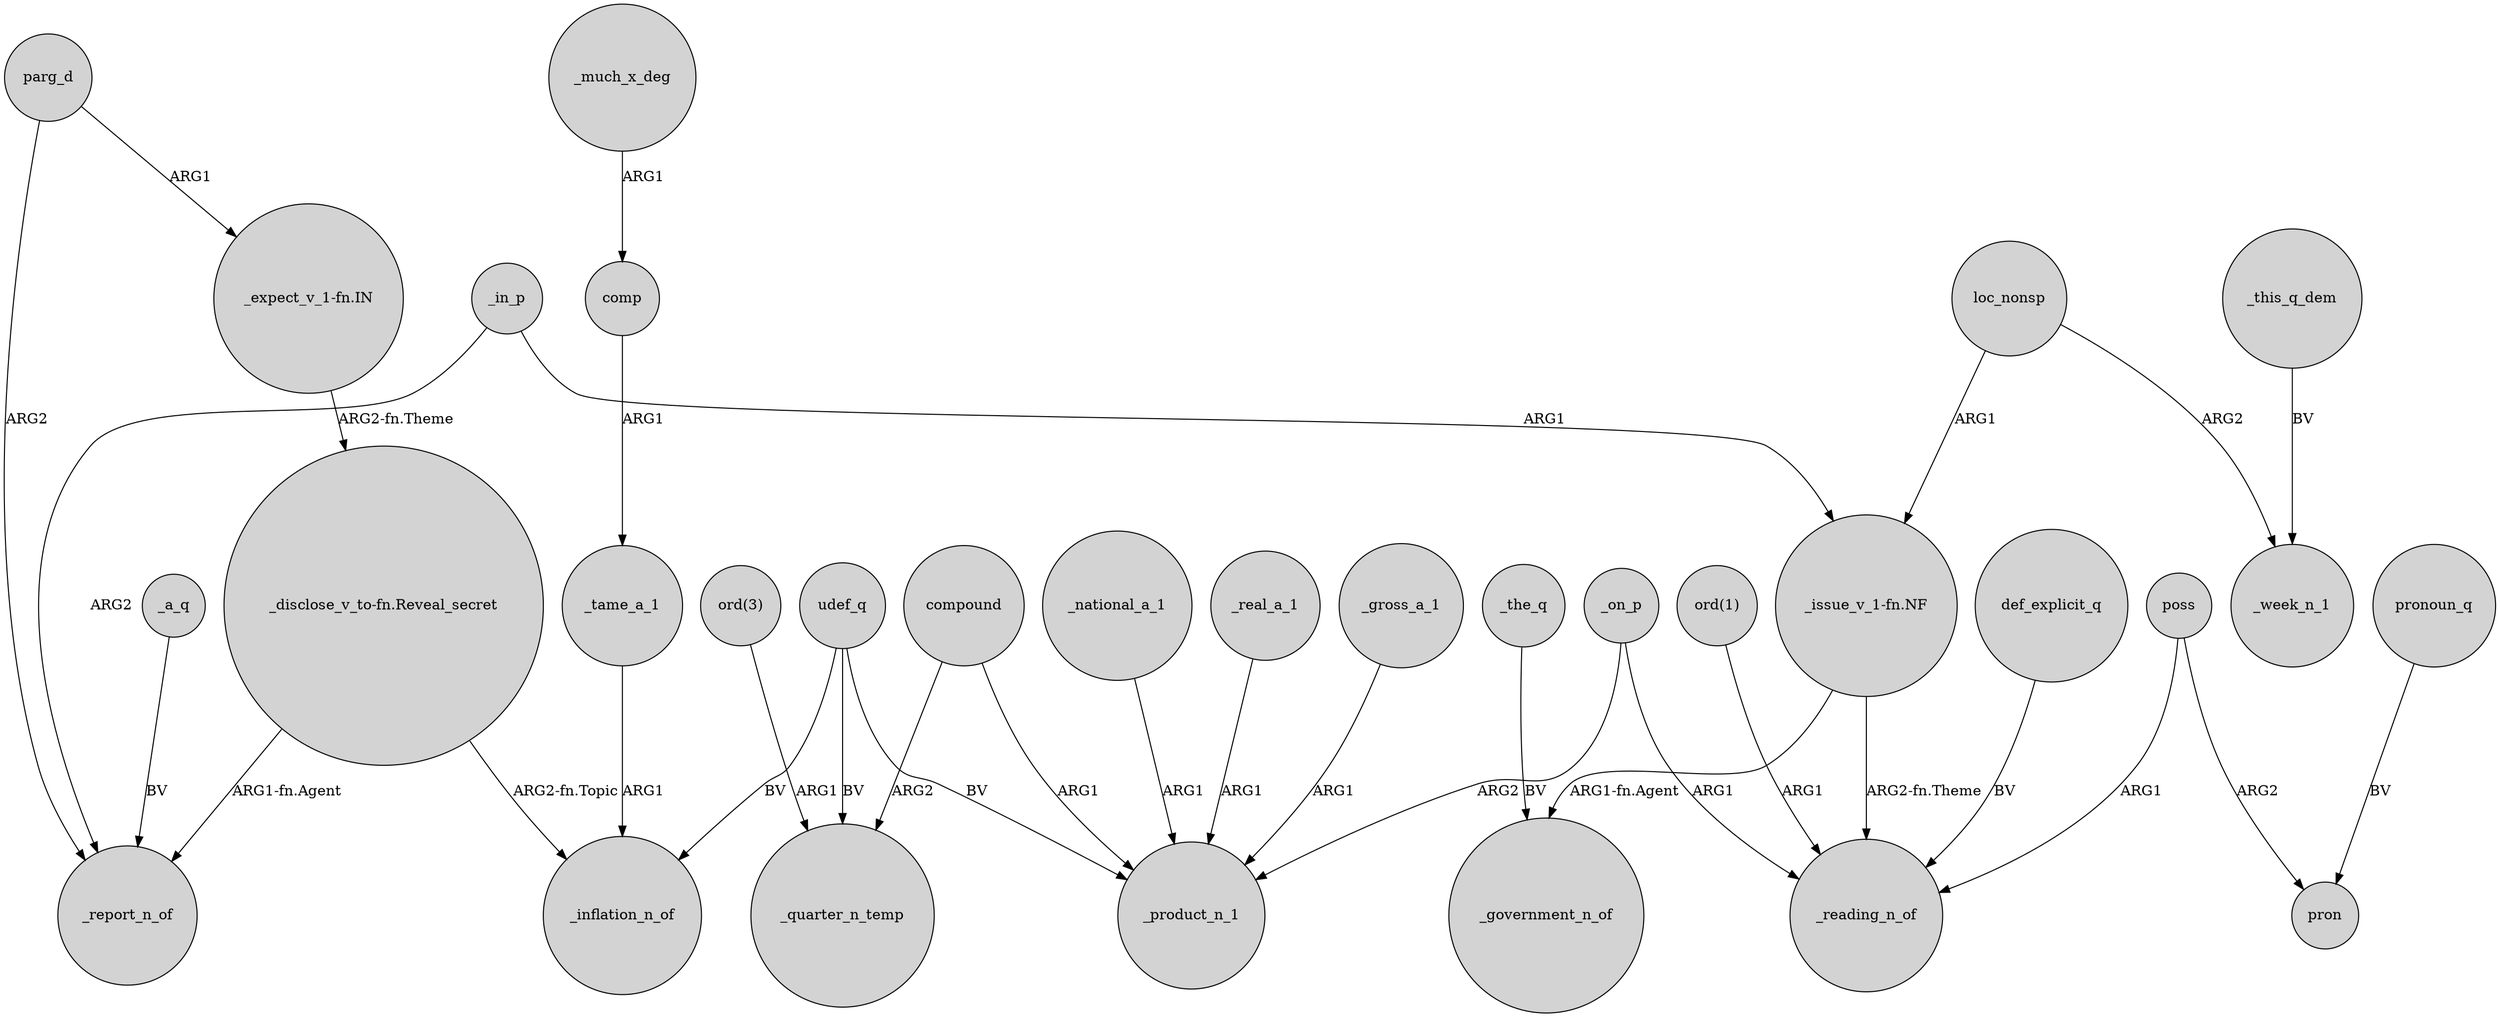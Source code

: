 digraph {
	node [shape=circle style=filled]
	_a_q -> _report_n_of [label=BV]
	loc_nonsp -> "_issue_v_1-fn.NF" [label=ARG1]
	compound -> _product_n_1 [label=ARG1]
	udef_q -> _inflation_n_of [label=BV]
	compound -> _quarter_n_temp [label=ARG2]
	"_disclose_v_to-fn.Reveal_secret" -> _inflation_n_of [label="ARG2-fn.Topic"]
	poss -> pron [label=ARG2]
	_in_p -> _report_n_of [label=ARG2]
	_gross_a_1 -> _product_n_1 [label=ARG1]
	"_issue_v_1-fn.NF" -> _government_n_of [label="ARG1-fn.Agent"]
	poss -> _reading_n_of [label=ARG1]
	def_explicit_q -> _reading_n_of [label=BV]
	_on_p -> _product_n_1 [label=ARG2]
	comp -> _tame_a_1 [label=ARG1]
	parg_d -> _report_n_of [label=ARG2]
	pronoun_q -> pron [label=BV]
	_this_q_dem -> _week_n_1 [label=BV]
	loc_nonsp -> _week_n_1 [label=ARG2]
	"ord(3)" -> _quarter_n_temp [label=ARG1]
	_national_a_1 -> _product_n_1 [label=ARG1]
	_in_p -> "_issue_v_1-fn.NF" [label=ARG1]
	"_disclose_v_to-fn.Reveal_secret" -> _report_n_of [label="ARG1-fn.Agent"]
	parg_d -> "_expect_v_1-fn.IN" [label=ARG1]
	"ord(1)" -> _reading_n_of [label=ARG1]
	_tame_a_1 -> _inflation_n_of [label=ARG1]
	_the_q -> _government_n_of [label=BV]
	udef_q -> _product_n_1 [label=BV]
	_on_p -> _reading_n_of [label=ARG1]
	_real_a_1 -> _product_n_1 [label=ARG1]
	_much_x_deg -> comp [label=ARG1]
	udef_q -> _quarter_n_temp [label=BV]
	"_expect_v_1-fn.IN" -> "_disclose_v_to-fn.Reveal_secret" [label="ARG2-fn.Theme"]
	"_issue_v_1-fn.NF" -> _reading_n_of [label="ARG2-fn.Theme"]
}
